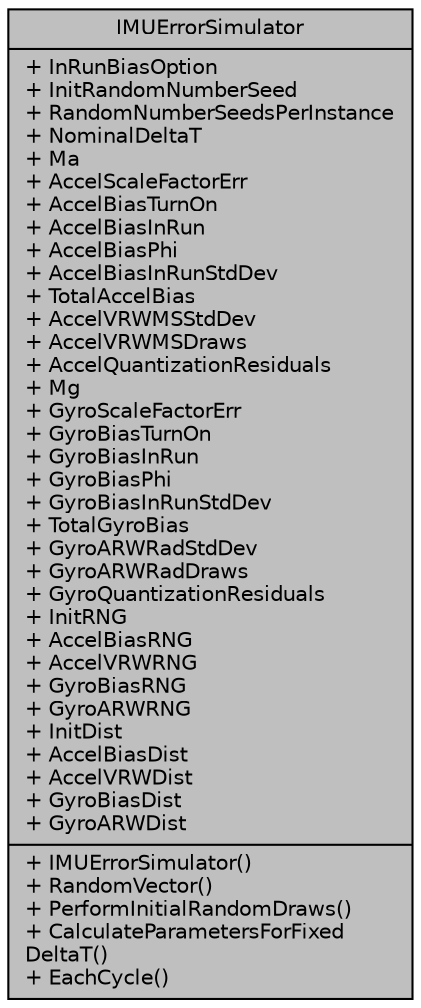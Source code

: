 digraph "IMUErrorSimulator"
{
 // LATEX_PDF_SIZE
  edge [fontname="Helvetica",fontsize="10",labelfontname="Helvetica",labelfontsize="10"];
  node [fontname="Helvetica",fontsize="10",shape=record];
  Node1 [label="{IMUErrorSimulator\n|+ InRunBiasOption\l+ InitRandomNumberSeed\l+ RandomNumberSeedsPerInstance\l+ NominalDeltaT\l+ Ma\l+ AccelScaleFactorErr\l+ AccelBiasTurnOn\l+ AccelBiasInRun\l+ AccelBiasPhi\l+ AccelBiasInRunStdDev\l+ TotalAccelBias\l+ AccelVRWMSStdDev\l+ AccelVRWMSDraws\l+ AccelQuantizationResiduals\l+ Mg\l+ GyroScaleFactorErr\l+ GyroBiasTurnOn\l+ GyroBiasInRun\l+ GyroBiasPhi\l+ GyroBiasInRunStdDev\l+ TotalGyroBias\l+ GyroARWRadStdDev\l+ GyroARWRadDraws\l+ GyroQuantizationResiduals\l+ InitRNG\l+ AccelBiasRNG\l+ AccelVRWRNG\l+ GyroBiasRNG\l+ GyroARWRNG\l+ InitDist\l+ AccelBiasDist\l+ AccelVRWDist\l+ GyroBiasDist\l+ GyroARWDist\l|+ IMUErrorSimulator()\l+ RandomVector()\l+ PerformInitialRandomDraws()\l+ CalculateParametersForFixed\lDeltaT()\l+ EachCycle()\l}",height=0.2,width=0.4,color="black", fillcolor="grey75", style="filled", fontcolor="black",tooltip=" "];
}

